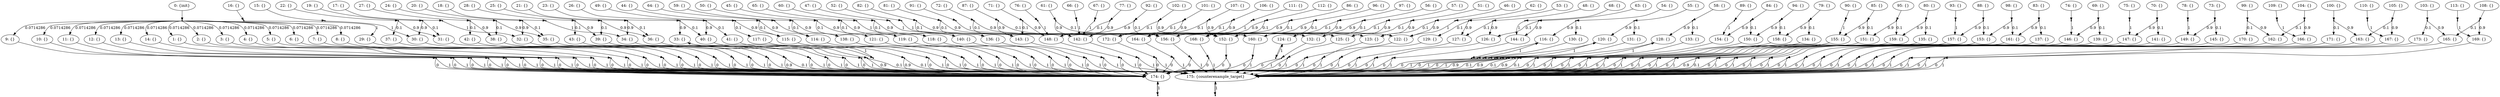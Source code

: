 digraph model {
	0 [ label = "0: {init}" ];
	1 [ label = "1: {}" ];
	2 [ label = "2: {}" ];
	3 [ label = "3: {}" ];
	4 [ label = "4: {}" ];
	5 [ label = "5: {}" ];
	6 [ label = "6: {}" ];
	7 [ label = "7: {}" ];
	8 [ label = "8: {}" ];
	9 [ label = "9: {}" ];
	10 [ label = "10: {}" ];
	11 [ label = "11: {}" ];
	12 [ label = "12: {}" ];
	13 [ label = "13: {}" ];
	14 [ label = "14: {}" ];
	15 [ label = "15: {}" ];
	16 [ label = "16: {}" ];
	17 [ label = "17: {}" ];
	18 [ label = "18: {}" ];
	19 [ label = "19: {}" ];
	20 [ label = "20: {}" ];
	21 [ label = "21: {}" ];
	22 [ label = "22: {}" ];
	23 [ label = "23: {}" ];
	24 [ label = "24: {}" ];
	25 [ label = "25: {}" ];
	26 [ label = "26: {}" ];
	27 [ label = "27: {}" ];
	28 [ label = "28: {}" ];
	29 [ label = "29: {}" ];
	30 [ label = "30: {}" ];
	31 [ label = "31: {}" ];
	32 [ label = "32: {}" ];
	33 [ label = "33: {}" ];
	34 [ label = "34: {}" ];
	35 [ label = "35: {}" ];
	36 [ label = "36: {}" ];
	37 [ label = "37: {}" ];
	38 [ label = "38: {}" ];
	39 [ label = "39: {}" ];
	40 [ label = "40: {}" ];
	41 [ label = "41: {}" ];
	42 [ label = "42: {}" ];
	43 [ label = "43: {}" ];
	44 [ label = "44: {}" ];
	45 [ label = "45: {}" ];
	46 [ label = "46: {}" ];
	47 [ label = "47: {}" ];
	48 [ label = "48: {}" ];
	49 [ label = "49: {}" ];
	50 [ label = "50: {}" ];
	51 [ label = "51: {}" ];
	52 [ label = "52: {}" ];
	53 [ label = "53: {}" ];
	54 [ label = "54: {}" ];
	55 [ label = "55: {}" ];
	56 [ label = "56: {}" ];
	57 [ label = "57: {}" ];
	58 [ label = "58: {}" ];
	59 [ label = "59: {}" ];
	60 [ label = "60: {}" ];
	61 [ label = "61: {}" ];
	62 [ label = "62: {}" ];
	63 [ label = "63: {}" ];
	64 [ label = "64: {}" ];
	65 [ label = "65: {}" ];
	66 [ label = "66: {}" ];
	67 [ label = "67: {}" ];
	68 [ label = "68: {}" ];
	69 [ label = "69: {}" ];
	70 [ label = "70: {}" ];
	71 [ label = "71: {}" ];
	72 [ label = "72: {}" ];
	73 [ label = "73: {}" ];
	74 [ label = "74: {}" ];
	75 [ label = "75: {}" ];
	76 [ label = "76: {}" ];
	77 [ label = "77: {}" ];
	78 [ label = "78: {}" ];
	79 [ label = "79: {}" ];
	80 [ label = "80: {}" ];
	81 [ label = "81: {}" ];
	82 [ label = "82: {}" ];
	83 [ label = "83: {}" ];
	84 [ label = "84: {}" ];
	85 [ label = "85: {}" ];
	86 [ label = "86: {}" ];
	87 [ label = "87: {}" ];
	88 [ label = "88: {}" ];
	89 [ label = "89: {}" ];
	90 [ label = "90: {}" ];
	91 [ label = "91: {}" ];
	92 [ label = "92: {}" ];
	93 [ label = "93: {}" ];
	94 [ label = "94: {}" ];
	95 [ label = "95: {}" ];
	96 [ label = "96: {}" ];
	97 [ label = "97: {}" ];
	98 [ label = "98: {}" ];
	99 [ label = "99: {}" ];
	100 [ label = "100: {}" ];
	101 [ label = "101: {}" ];
	102 [ label = "102: {}" ];
	103 [ label = "103: {}" ];
	104 [ label = "104: {}" ];
	105 [ label = "105: {}" ];
	106 [ label = "106: {}" ];
	107 [ label = "107: {}" ];
	108 [ label = "108: {}" ];
	109 [ label = "109: {}" ];
	110 [ label = "110: {}" ];
	111 [ label = "111: {}" ];
	112 [ label = "112: {}" ];
	113 [ label = "113: {}" ];
	114 [ label = "114: {}" ];
	115 [ label = "115: {}" ];
	116 [ label = "116: {}" ];
	117 [ label = "117: {}" ];
	118 [ label = "118: {}" ];
	119 [ label = "119: {}" ];
	120 [ label = "120: {}" ];
	121 [ label = "121: {}" ];
	122 [ label = "122: {}" ];
	123 [ label = "123: {}" ];
	124 [ label = "124: {}" ];
	125 [ label = "125: {}" ];
	126 [ label = "126: {}" ];
	127 [ label = "127: {}" ];
	128 [ label = "128: {}" ];
	129 [ label = "129: {}" ];
	130 [ label = "130: {}" ];
	131 [ label = "131: {}" ];
	132 [ label = "132: {}" ];
	133 [ label = "133: {}" ];
	134 [ label = "134: {}" ];
	135 [ label = "135: {}" ];
	136 [ label = "136: {}" ];
	137 [ label = "137: {}" ];
	138 [ label = "138: {}" ];
	139 [ label = "139: {}" ];
	140 [ label = "140: {}" ];
	141 [ label = "141: {}" ];
	142 [ label = "142: {}" ];
	143 [ label = "143: {}" ];
	144 [ label = "144: {}" ];
	145 [ label = "145: {}" ];
	146 [ label = "146: {}" ];
	147 [ label = "147: {}" ];
	148 [ label = "148: {}" ];
	149 [ label = "149: {}" ];
	150 [ label = "150: {}" ];
	151 [ label = "151: {}" ];
	152 [ label = "152: {}" ];
	153 [ label = "153: {}" ];
	154 [ label = "154: {}" ];
	155 [ label = "155: {}" ];
	156 [ label = "156: {}" ];
	157 [ label = "157: {}" ];
	158 [ label = "158: {}" ];
	159 [ label = "159: {}" ];
	160 [ label = "160: {}" ];
	161 [ label = "161: {}" ];
	162 [ label = "162: {}" ];
	163 [ label = "163: {}" ];
	164 [ label = "164: {}" ];
	165 [ label = "165: {}" ];
	166 [ label = "166: {}" ];
	167 [ label = "167: {}" ];
	168 [ label = "168: {}" ];
	169 [ label = "169: {}" ];
	170 [ label = "170: {}" ];
	171 [ label = "171: {}" ];
	172 [ label = "172: {}" ];
	173 [ label = "173: {}" ];
	174 [ label = "174: {}" ];
	175 [ label = "175: {counterexample_target}" ];
	"0c0" [shape = "point"];
	0 -> "0c0";
	"0c0" -> 1 [ label= "0.0714286" ];
	"0c0" -> 2 [ label= "0.0714286" ];
	"0c0" -> 3 [ label= "0.0714286" ];
	"0c0" -> 4 [ label= "0.0714286" ];
	"0c0" -> 5 [ label= "0.0714286" ];
	"0c0" -> 6 [ label= "0.0714286" ];
	"0c0" -> 7 [ label= "0.0714286" ];
	"0c0" -> 8 [ label= "0.0714286" ];
	"0c0" -> 9 [ label= "0.0714286" ];
	"0c0" -> 10 [ label= "0.0714286" ];
	"0c0" -> 11 [ label= "0.0714286" ];
	"0c0" -> 12 [ label= "0.0714286" ];
	"0c0" -> 13 [ label= "0.0714286" ];
	"0c0" -> 14 [ label= "0.0714286" ];
	"1c0" [shape = "point"];
	1 -> "1c0";
	"1c0" -> 174 [ label= "0" ];
	"1c0" -> 175 [ label= "1" ];
	"2c0" [shape = "point"];
	2 -> "2c0";
	"2c0" -> 174 [ label= "0" ];
	"2c0" -> 175 [ label= "1" ];
	"3c0" [shape = "point"];
	3 -> "3c0";
	"3c0" -> 174 [ label= "0" ];
	"3c0" -> 175 [ label= "1" ];
	"4c0" [shape = "point"];
	4 -> "4c0";
	"4c0" -> 174 [ label= "0" ];
	"4c0" -> 175 [ label= "1" ];
	"5c0" [shape = "point"];
	5 -> "5c0";
	"5c0" -> 174 [ label= "0" ];
	"5c0" -> 175 [ label= "1" ];
	"6c0" [shape = "point"];
	6 -> "6c0";
	"6c0" -> 174 [ label= "0" ];
	"6c0" -> 175 [ label= "1" ];
	"7c0" [shape = "point"];
	7 -> "7c0";
	"7c0" -> 174 [ label= "0" ];
	"7c0" -> 175 [ label= "1" ];
	"8c0" [shape = "point"];
	8 -> "8c0";
	"8c0" -> 174 [ label= "0" ];
	"8c0" -> 175 [ label= "1" ];
	"9c0" [shape = "point"];
	9 -> "9c0";
	"9c0" -> 174 [ label= "0" ];
	"9c0" -> 175 [ label= "1" ];
	"10c0" [shape = "point"];
	10 -> "10c0";
	"10c0" -> 174 [ label= "0" ];
	"10c0" -> 175 [ label= "1" ];
	"11c0" [shape = "point"];
	11 -> "11c0";
	"11c0" -> 174 [ label= "0" ];
	"11c0" -> 175 [ label= "1" ];
	"12c0" [shape = "point"];
	12 -> "12c0";
	"12c0" -> 174 [ label= "0" ];
	"12c0" -> 175 [ label= "1" ];
	"13c0" [shape = "point"];
	13 -> "13c0";
	"13c0" -> 174 [ label= "0" ];
	"13c0" -> 175 [ label= "1" ];
	"14c0" [shape = "point"];
	14 -> "14c0";
	"14c0" -> 174 [ label= "0" ];
	"14c0" -> 175 [ label= "1" ];
	"15c0" [shape = "point"];
	15 -> "15c0";
	"15c0" -> 30 [ label= "1" ];
	"16c0" [shape = "point"];
	16 -> "16c0";
	"16c0" -> 29 [ label= "1" ];
	"17c0" [shape = "point"];
	17 -> "17c0";
	"17c0" -> 32 [ label= "1" ];
	"18c0" [shape = "point"];
	18 -> "18c0";
	"18c0" -> 34 [ label= "1" ];
	"19c0" [shape = "point"];
	19 -> "19c0";
	"19c0" -> 30 [ label= "0.9" ];
	"19c0" -> 31 [ label= "0.1" ];
	"20c0" [shape = "point"];
	20 -> "20c0";
	"20c0" -> 32 [ label= "0.9" ];
	"20c0" -> 35 [ label= "0.1" ];
	"21c0" [shape = "point"];
	21 -> "21c0";
	"21c0" -> 34 [ label= "0.9" ];
	"21c0" -> 36 [ label= "0.1" ];
	"22c0" [shape = "point"];
	22 -> "22c0";
	"22c0" -> 31 [ label= "0.9" ];
	"22c0" -> 37 [ label= "0.1" ];
	"23c0" [shape = "point"];
	23 -> "23c0";
	"23c0" -> 33 [ label= "0.9" ];
	"23c0" -> 40 [ label= "0.1" ];
	"24c0" [shape = "point"];
	24 -> "24c0";
	"24c0" -> 35 [ label= "0.9" ];
	"24c0" -> 38 [ label= "0.1" ];
	"25c0" [shape = "point"];
	25 -> "25c0";
	"25c0" -> 36 [ label= "0.9" ];
	"25c0" -> 39 [ label= "0.1" ];
	"26c0" [shape = "point"];
	26 -> "26c0";
	"26c0" -> 40 [ label= "0.9" ];
	"26c0" -> 41 [ label= "0.1" ];
	"27c0" [shape = "point"];
	27 -> "27c0";
	"27c0" -> 38 [ label= "0.9" ];
	"27c0" -> 42 [ label= "0.1" ];
	"28c0" [shape = "point"];
	28 -> "28c0";
	"28c0" -> 39 [ label= "0.9" ];
	"28c0" -> 43 [ label= "0.1" ];
	"29c0" [shape = "point"];
	29 -> "29c0";
	"29c0" -> 174 [ label= "0" ];
	"29c0" -> 175 [ label= "1" ];
	"30c0" [shape = "point"];
	30 -> "30c0";
	"30c0" -> 174 [ label= "0" ];
	"30c0" -> 175 [ label= "1" ];
	"31c0" [shape = "point"];
	31 -> "31c0";
	"31c0" -> 174 [ label= "0" ];
	"31c0" -> 175 [ label= "1" ];
	"32c0" [shape = "point"];
	32 -> "32c0";
	"32c0" -> 174 [ label= "0.9" ];
	"32c0" -> 175 [ label= "0.1" ];
	"33c0" [shape = "point"];
	33 -> "33c0";
	"33c0" -> 33 [ label= "1" ];
	"34c0" [shape = "point"];
	34 -> "34c0";
	"34c0" -> 174 [ label= "0" ];
	"34c0" -> 175 [ label= "1" ];
	"35c0" [shape = "point"];
	35 -> "35c0";
	"35c0" -> 174 [ label= "0" ];
	"35c0" -> 175 [ label= "1" ];
	"36c0" [shape = "point"];
	36 -> "36c0";
	"36c0" -> 174 [ label= "0.9" ];
	"36c0" -> 175 [ label= "0.1" ];
	"37c0" [shape = "point"];
	37 -> "37c0";
	"37c0" -> 174 [ label= "0" ];
	"37c0" -> 175 [ label= "1" ];
	"38c0" [shape = "point"];
	38 -> "38c0";
	"38c0" -> 174 [ label= "0" ];
	"38c0" -> 175 [ label= "1" ];
	"39c0" [shape = "point"];
	39 -> "39c0";
	"39c0" -> 174 [ label= "0" ];
	"39c0" -> 175 [ label= "1" ];
	"40c0" [shape = "point"];
	40 -> "40c0";
	"40c0" -> 174 [ label= "0.9" ];
	"40c0" -> 175 [ label= "0.1" ];
	"41c0" [shape = "point"];
	41 -> "41c0";
	"41c0" -> 174 [ label= "0" ];
	"41c0" -> 175 [ label= "1" ];
	"42c0" [shape = "point"];
	42 -> "42c0";
	"42c0" -> 174 [ label= "0" ];
	"42c0" -> 175 [ label= "1" ];
	"43c0" [shape = "point"];
	43 -> "43c0";
	"43c0" -> 174 [ label= "0" ];
	"43c0" -> 175 [ label= "1" ];
	"44c0" [shape = "point"];
	44 -> "44c0";
	"44c0" -> 114 [ label= "0.9" ];
	"44c0" -> 115 [ label= "0.1" ];
	"45c0" [shape = "point"];
	45 -> "45c0";
	"45c0" -> 118 [ label= "0.9" ];
	"45c0" -> 119 [ label= "0.1" ];
	"46c0" [shape = "point"];
	46 -> "46c0";
	"46c0" -> 122 [ label= "0.9" ];
	"46c0" -> 123 [ label= "0.1" ];
	"47c0" [shape = "point"];
	47 -> "47c0";
	"47c0" -> 123 [ label= "1" ];
	"48c0" [shape = "point"];
	48 -> "48c0";
	"48c0" -> 126 [ label= "0.9" ];
	"48c0" -> 127 [ label= "0.1" ];
	"49c0" [shape = "point"];
	49 -> "49c0";
	"49c0" -> 115 [ label= "0.9" ];
	"49c0" -> 117 [ label= "0.1" ];
	"50c0" [shape = "point"];
	50 -> "50c0";
	"50c0" -> 119 [ label= "0.9" ];
	"50c0" -> 121 [ label= "0.1" ];
	"51c0" [shape = "point"];
	51 -> "51c0";
	"51c0" -> 123 [ label= "0.9" ];
	"51c0" -> 125 [ label= "0.1" ];
	"52c0" [shape = "point"];
	52 -> "52c0";
	"52c0" -> 125 [ label= "1" ];
	"53c0" [shape = "point"];
	53 -> "53c0";
	"53c0" -> 127 [ label= "0.9" ];
	"53c0" -> 129 [ label= "0.1" ];
	"54c0" [shape = "point"];
	54 -> "54c0";
	"54c0" -> 116 [ label= "0.9" ];
	"54c0" -> 130 [ label= "0.1" ];
	"55c0" [shape = "point"];
	55 -> "55c0";
	"55c0" -> 120 [ label= "0.9" ];
	"55c0" -> 131 [ label= "0.1" ];
	"56c0" [shape = "point"];
	56 -> "56c0";
	"56c0" -> 124 [ label= "0.9" ];
	"56c0" -> 132 [ label= "0.1" ];
	"57c0" [shape = "point"];
	57 -> "57c0";
	"57c0" -> 125 [ label= "0.9" ];
	"57c0" -> 132 [ label= "0.1" ];
	"58c0" [shape = "point"];
	58 -> "58c0";
	"58c0" -> 128 [ label= "0.9" ];
	"58c0" -> 133 [ label= "0.1" ];
	"59c0" [shape = "point"];
	59 -> "59c0";
	"59c0" -> 114 [ label= "0.1" ];
	"59c0" -> 138 [ label= "0.9" ];
	"60c0" [shape = "point"];
	60 -> "60c0";
	"60c0" -> 118 [ label= "0.1" ];
	"60c0" -> 140 [ label= "0.9" ];
	"61c0" [shape = "point"];
	61 -> "61c0";
	"61c0" -> 122 [ label= "0.1" ];
	"61c0" -> 142 [ label= "0.9" ];
	"62c0" [shape = "point"];
	62 -> "62c0";
	"62c0" -> 122 [ label= "1" ];
	"63c0" [shape = "point"];
	63 -> "63c0";
	"63c0" -> 126 [ label= "0.1" ];
	"63c0" -> 144 [ label= "0.9" ];
	"64c0" [shape = "point"];
	64 -> "64c0";
	"64c0" -> 138 [ label= "1" ];
	"65c0" [shape = "point"];
	65 -> "65c0";
	"65c0" -> 140 [ label= "1" ];
	"66c0" [shape = "point"];
	66 -> "66c0";
	"66c0" -> 142 [ label= "1" ];
	"67c0" [shape = "point"];
	67 -> "67c0";
	"67c0" -> 142 [ label= "1" ];
	"68c0" [shape = "point"];
	68 -> "68c0";
	"68c0" -> 144 [ label= "1" ];
	"69c0" [shape = "point"];
	69 -> "69c0";
	"69c0" -> 139 [ label= "0.1" ];
	"69c0" -> 146 [ label= "0.9" ];
	"70c0" [shape = "point"];
	70 -> "70c0";
	"70c0" -> 141 [ label= "0.1" ];
	"70c0" -> 147 [ label= "0.9" ];
	"71c0" [shape = "point"];
	71 -> "71c0";
	"71c0" -> 143 [ label= "0.1" ];
	"71c0" -> 148 [ label= "0.9" ];
	"72c0" [shape = "point"];
	72 -> "72c0";
	"72c0" -> 122 [ label= "0.9" ];
	"72c0" -> 143 [ label= "0.1" ];
	"73c0" [shape = "point"];
	73 -> "73c0";
	"73c0" -> 145 [ label= "0.1" ];
	"73c0" -> 149 [ label= "0.9" ];
	"74c0" [shape = "point"];
	74 -> "74c0";
	"74c0" -> 146 [ label= "1" ];
	"75c0" [shape = "point"];
	75 -> "75c0";
	"75c0" -> 147 [ label= "1" ];
	"76c0" [shape = "point"];
	76 -> "76c0";
	"76c0" -> 148 [ label= "1" ];
	"77c0" [shape = "point"];
	77 -> "77c0";
	"77c0" -> 142 [ label= "0.9" ];
	"77c0" -> 148 [ label= "0.1" ];
	"78c0" [shape = "point"];
	78 -> "78c0";
	"78c0" -> 149 [ label= "1" ];
	"79c0" [shape = "point"];
	79 -> "79c0";
	"79c0" -> 134 [ label= "0.1" ];
	"79c0" -> 158 [ label= "0.9" ];
	"80c0" [shape = "point"];
	80 -> "80c0";
	"80c0" -> 135 [ label= "0.1" ];
	"80c0" -> 159 [ label= "0.9" ];
	"81c0" [shape = "point"];
	81 -> "81c0";
	"81c0" -> 136 [ label= "0.1" ];
	"81c0" -> 160 [ label= "0.9" ];
	"82c0" [shape = "point"];
	82 -> "82c0";
	"82c0" -> 132 [ label= "0.9" ];
	"82c0" -> 136 [ label= "0.1" ];
	"83c0" [shape = "point"];
	83 -> "83c0";
	"83c0" -> 137 [ label= "0.1" ];
	"83c0" -> 161 [ label= "0.9" ];
	"84c0" [shape = "point"];
	84 -> "84c0";
	"84c0" -> 150 [ label= "0.1" ];
	"84c0" -> 154 [ label= "0.9" ];
	"85c0" [shape = "point"];
	85 -> "85c0";
	"85c0" -> 151 [ label= "0.1" ];
	"85c0" -> 155 [ label= "0.9" ];
	"86c0" [shape = "point"];
	86 -> "86c0";
	"86c0" -> 152 [ label= "0.1" ];
	"86c0" -> 156 [ label= "0.9" ];
	"87c0" [shape = "point"];
	87 -> "87c0";
	"87c0" -> 143 [ label= "0.9" ];
	"87c0" -> 152 [ label= "0.1" ];
	"88c0" [shape = "point"];
	88 -> "88c0";
	"88c0" -> 153 [ label= "0.1" ];
	"88c0" -> 157 [ label= "0.9" ];
	"89c0" [shape = "point"];
	89 -> "89c0";
	"89c0" -> 154 [ label= "1" ];
	"90c0" [shape = "point"];
	90 -> "90c0";
	"90c0" -> 155 [ label= "1" ];
	"91c0" [shape = "point"];
	91 -> "91c0";
	"91c0" -> 156 [ label= "1" ];
	"92c0" [shape = "point"];
	92 -> "92c0";
	"92c0" -> 148 [ label= "0.9" ];
	"92c0" -> 156 [ label= "0.1" ];
	"93c0" [shape = "point"];
	93 -> "93c0";
	"93c0" -> 157 [ label= "1" ];
	"94c0" [shape = "point"];
	94 -> "94c0";
	"94c0" -> 150 [ label= "0.9" ];
	"94c0" -> 158 [ label= "0.1" ];
	"95c0" [shape = "point"];
	95 -> "95c0";
	"95c0" -> 151 [ label= "0.9" ];
	"95c0" -> 159 [ label= "0.1" ];
	"96c0" [shape = "point"];
	96 -> "96c0";
	"96c0" -> 152 [ label= "0.9" ];
	"96c0" -> 160 [ label= "0.1" ];
	"97c0" [shape = "point"];
	97 -> "97c0";
	"97c0" -> 124 [ label= "0.9" ];
	"97c0" -> 160 [ label= "0.1" ];
	"98c0" [shape = "point"];
	98 -> "98c0";
	"98c0" -> 153 [ label= "0.9" ];
	"98c0" -> 161 [ label= "0.1" ];
	"99c0" [shape = "point"];
	99 -> "99c0";
	"99c0" -> 162 [ label= "0.9" ];
	"99c0" -> 170 [ label= "0.1" ];
	"100c0" [shape = "point"];
	100 -> "100c0";
	"100c0" -> 163 [ label= "0.9" ];
	"100c0" -> 171 [ label= "0.1" ];
	"101c0" [shape = "point"];
	101 -> "101c0";
	"101c0" -> 164 [ label= "0.9" ];
	"101c0" -> 172 [ label= "0.1" ];
	"102c0" [shape = "point"];
	102 -> "102c0";
	"102c0" -> 160 [ label= "0.9" ];
	"102c0" -> 172 [ label= "0.1" ];
	"103c0" [shape = "point"];
	103 -> "103c0";
	"103c0" -> 165 [ label= "0.9" ];
	"103c0" -> 173 [ label= "0.1" ];
	"104c0" [shape = "point"];
	104 -> "104c0";
	"104c0" -> 162 [ label= "0.1" ];
	"104c0" -> 166 [ label= "0.9" ];
	"105c0" [shape = "point"];
	105 -> "105c0";
	"105c0" -> 163 [ label= "0.1" ];
	"105c0" -> 167 [ label= "0.9" ];
	"106c0" [shape = "point"];
	106 -> "106c0";
	"106c0" -> 164 [ label= "0.1" ];
	"106c0" -> 168 [ label= "0.9" ];
	"107c0" [shape = "point"];
	107 -> "107c0";
	"107c0" -> 152 [ label= "0.9" ];
	"107c0" -> 164 [ label= "0.1" ];
	"108c0" [shape = "point"];
	108 -> "108c0";
	"108c0" -> 165 [ label= "0.1" ];
	"108c0" -> 169 [ label= "0.9" ];
	"109c0" [shape = "point"];
	109 -> "109c0";
	"109c0" -> 166 [ label= "1" ];
	"110c0" [shape = "point"];
	110 -> "110c0";
	"110c0" -> 167 [ label= "1" ];
	"111c0" [shape = "point"];
	111 -> "111c0";
	"111c0" -> 168 [ label= "1" ];
	"112c0" [shape = "point"];
	112 -> "112c0";
	"112c0" -> 156 [ label= "0.9" ];
	"112c0" -> 168 [ label= "0.1" ];
	"113c0" [shape = "point"];
	113 -> "113c0";
	"113c0" -> 169 [ label= "1" ];
	"114c0" [shape = "point"];
	114 -> "114c0";
	"114c0" -> 174 [ label= "0" ];
	"114c0" -> 175 [ label= "1" ];
	"115c0" [shape = "point"];
	115 -> "115c0";
	"115c0" -> 174 [ label= "0" ];
	"115c0" -> 175 [ label= "1" ];
	"116c0" [shape = "point"];
	116 -> "116c0";
	"116c0" -> 116 [ label= "1" ];
	"117c0" [shape = "point"];
	117 -> "117c0";
	"117c0" -> 174 [ label= "0" ];
	"117c0" -> 175 [ label= "1" ];
	"118c0" [shape = "point"];
	118 -> "118c0";
	"118c0" -> 174 [ label= "0" ];
	"118c0" -> 175 [ label= "1" ];
	"119c0" [shape = "point"];
	119 -> "119c0";
	"119c0" -> 174 [ label= "0" ];
	"119c0" -> 175 [ label= "1" ];
	"120c0" [shape = "point"];
	120 -> "120c0";
	"120c0" -> 120 [ label= "1" ];
	"121c0" [shape = "point"];
	121 -> "121c0";
	"121c0" -> 174 [ label= "0" ];
	"121c0" -> 175 [ label= "1" ];
	"122c0" [shape = "point"];
	122 -> "122c0";
	"122c0" -> 174 [ label= "0" ];
	"122c0" -> 175 [ label= "1" ];
	"123c0" [shape = "point"];
	123 -> "123c0";
	"123c0" -> 174 [ label= "0" ];
	"123c0" -> 175 [ label= "1" ];
	"124c0" [shape = "point"];
	124 -> "124c0";
	"124c0" -> 124 [ label= "1" ];
	"125c0" [shape = "point"];
	125 -> "125c0";
	"125c0" -> 174 [ label= "0" ];
	"125c0" -> 175 [ label= "1" ];
	"126c0" [shape = "point"];
	126 -> "126c0";
	"126c0" -> 174 [ label= "0" ];
	"126c0" -> 175 [ label= "1" ];
	"127c0" [shape = "point"];
	127 -> "127c0";
	"127c0" -> 174 [ label= "0" ];
	"127c0" -> 175 [ label= "1" ];
	"128c0" [shape = "point"];
	128 -> "128c0";
	"128c0" -> 128 [ label= "1" ];
	"129c0" [shape = "point"];
	129 -> "129c0";
	"129c0" -> 174 [ label= "0" ];
	"129c0" -> 175 [ label= "1" ];
	"130c0" [shape = "point"];
	130 -> "130c0";
	"130c0" -> 174 [ label= "0" ];
	"130c0" -> 175 [ label= "1" ];
	"131c0" [shape = "point"];
	131 -> "131c0";
	"131c0" -> 174 [ label= "0" ];
	"131c0" -> 175 [ label= "1" ];
	"132c0" [shape = "point"];
	132 -> "132c0";
	"132c0" -> 174 [ label= "0" ];
	"132c0" -> 175 [ label= "1" ];
	"133c0" [shape = "point"];
	133 -> "133c0";
	"133c0" -> 174 [ label= "0" ];
	"133c0" -> 175 [ label= "1" ];
	"134c0" [shape = "point"];
	134 -> "134c0";
	"134c0" -> 174 [ label= "0" ];
	"134c0" -> 175 [ label= "1" ];
	"135c0" [shape = "point"];
	135 -> "135c0";
	"135c0" -> 174 [ label= "0" ];
	"135c0" -> 175 [ label= "1" ];
	"136c0" [shape = "point"];
	136 -> "136c0";
	"136c0" -> 174 [ label= "0" ];
	"136c0" -> 175 [ label= "1" ];
	"137c0" [shape = "point"];
	137 -> "137c0";
	"137c0" -> 174 [ label= "0" ];
	"137c0" -> 175 [ label= "1" ];
	"138c0" [shape = "point"];
	138 -> "138c0";
	"138c0" -> 174 [ label= "0" ];
	"138c0" -> 175 [ label= "1" ];
	"139c0" [shape = "point"];
	139 -> "139c0";
	"139c0" -> 174 [ label= "0" ];
	"139c0" -> 175 [ label= "1" ];
	"140c0" [shape = "point"];
	140 -> "140c0";
	"140c0" -> 174 [ label= "0" ];
	"140c0" -> 175 [ label= "1" ];
	"141c0" [shape = "point"];
	141 -> "141c0";
	"141c0" -> 174 [ label= "0" ];
	"141c0" -> 175 [ label= "1" ];
	"142c0" [shape = "point"];
	142 -> "142c0";
	"142c0" -> 174 [ label= "0" ];
	"142c0" -> 175 [ label= "1" ];
	"143c0" [shape = "point"];
	143 -> "143c0";
	"143c0" -> 174 [ label= "0" ];
	"143c0" -> 175 [ label= "1" ];
	"144c0" [shape = "point"];
	144 -> "144c0";
	"144c0" -> 174 [ label= "0" ];
	"144c0" -> 175 [ label= "1" ];
	"145c0" [shape = "point"];
	145 -> "145c0";
	"145c0" -> 174 [ label= "0" ];
	"145c0" -> 175 [ label= "1" ];
	"146c0" [shape = "point"];
	146 -> "146c0";
	"146c0" -> 174 [ label= "0.9" ];
	"146c0" -> 175 [ label= "0.1" ];
	"147c0" [shape = "point"];
	147 -> "147c0";
	"147c0" -> 174 [ label= "0" ];
	"147c0" -> 175 [ label= "1" ];
	"148c0" [shape = "point"];
	148 -> "148c0";
	"148c0" -> 174 [ label= "0" ];
	"148c0" -> 175 [ label= "1" ];
	"149c0" [shape = "point"];
	149 -> "149c0";
	"149c0" -> 174 [ label= "0" ];
	"149c0" -> 175 [ label= "1" ];
	"150c0" [shape = "point"];
	150 -> "150c0";
	"150c0" -> 174 [ label= "0.9" ];
	"150c0" -> 175 [ label= "0.1" ];
	"151c0" [shape = "point"];
	151 -> "151c0";
	"151c0" -> 174 [ label= "0" ];
	"151c0" -> 175 [ label= "1" ];
	"152c0" [shape = "point"];
	152 -> "152c0";
	"152c0" -> 174 [ label= "0" ];
	"152c0" -> 175 [ label= "1" ];
	"153c0" [shape = "point"];
	153 -> "153c0";
	"153c0" -> 174 [ label= "0" ];
	"153c0" -> 175 [ label= "1" ];
	"154c0" [shape = "point"];
	154 -> "154c0";
	"154c0" -> 174 [ label= "0.9" ];
	"154c0" -> 175 [ label= "0.1" ];
	"155c0" [shape = "point"];
	155 -> "155c0";
	"155c0" -> 174 [ label= "0" ];
	"155c0" -> 175 [ label= "1" ];
	"156c0" [shape = "point"];
	156 -> "156c0";
	"156c0" -> 174 [ label= "0" ];
	"156c0" -> 175 [ label= "1" ];
	"157c0" [shape = "point"];
	157 -> "157c0";
	"157c0" -> 174 [ label= "0" ];
	"157c0" -> 175 [ label= "1" ];
	"158c0" [shape = "point"];
	158 -> "158c0";
	"158c0" -> 174 [ label= "0.9" ];
	"158c0" -> 175 [ label= "0.1" ];
	"159c0" [shape = "point"];
	159 -> "159c0";
	"159c0" -> 174 [ label= "0" ];
	"159c0" -> 175 [ label= "1" ];
	"160c0" [shape = "point"];
	160 -> "160c0";
	"160c0" -> 174 [ label= "0" ];
	"160c0" -> 175 [ label= "1" ];
	"161c0" [shape = "point"];
	161 -> "161c0";
	"161c0" -> 174 [ label= "0" ];
	"161c0" -> 175 [ label= "1" ];
	"162c0" [shape = "point"];
	162 -> "162c0";
	"162c0" -> 174 [ label= "0" ];
	"162c0" -> 175 [ label= "1" ];
	"163c0" [shape = "point"];
	163 -> "163c0";
	"163c0" -> 174 [ label= "0" ];
	"163c0" -> 175 [ label= "1" ];
	"164c0" [shape = "point"];
	164 -> "164c0";
	"164c0" -> 174 [ label= "0" ];
	"164c0" -> 175 [ label= "1" ];
	"165c0" [shape = "point"];
	165 -> "165c0";
	"165c0" -> 174 [ label= "0" ];
	"165c0" -> 175 [ label= "1" ];
	"166c0" [shape = "point"];
	166 -> "166c0";
	"166c0" -> 174 [ label= "0" ];
	"166c0" -> 175 [ label= "1" ];
	"167c0" [shape = "point"];
	167 -> "167c0";
	"167c0" -> 174 [ label= "0" ];
	"167c0" -> 175 [ label= "1" ];
	"168c0" [shape = "point"];
	168 -> "168c0";
	"168c0" -> 174 [ label= "0" ];
	"168c0" -> 175 [ label= "1" ];
	"169c0" [shape = "point"];
	169 -> "169c0";
	"169c0" -> 174 [ label= "0" ];
	"169c0" -> 175 [ label= "1" ];
	"170c0" [shape = "point"];
	170 -> "170c0";
	"170c0" -> 174 [ label= "0" ];
	"170c0" -> 175 [ label= "1" ];
	"171c0" [shape = "point"];
	171 -> "171c0";
	"171c0" -> 174 [ label= "0" ];
	"171c0" -> 175 [ label= "1" ];
	"172c0" [shape = "point"];
	172 -> "172c0";
	"172c0" -> 174 [ label= "0" ];
	"172c0" -> 175 [ label= "1" ];
	"173c0" [shape = "point"];
	173 -> "173c0";
	"173c0" -> 174 [ label= "0" ];
	"173c0" -> 175 [ label= "1" ];
	"174c0" [shape = "point"];
	174 -> "174c0";
	"174c0" -> 174 [ label= "1" ];
	"175c0" [shape = "point"];
	175 -> "175c0";
	"175c0" -> 175 [ label= "1" ];
}
